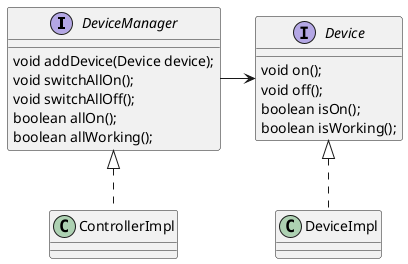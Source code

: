 @startuml


interface DeviceManager {
    void addDevice(Device device);
    void switchAllOn();
    void switchAllOff();
    boolean allOn();
    boolean allWorking();
}

interface Device {
    void on();
    void off();
    boolean isOn();
    boolean isWorking();
}

DeviceManager -> Device
DeviceManager <|.down. ControllerImpl
Device <|.down. DeviceImpl
@enduml